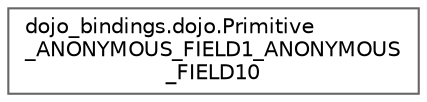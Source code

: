 digraph "Graphical Class Hierarchy"
{
 // LATEX_PDF_SIZE
  bgcolor="transparent";
  edge [fontname=Helvetica,fontsize=10,labelfontname=Helvetica,labelfontsize=10];
  node [fontname=Helvetica,fontsize=10,shape=box,height=0.2,width=0.4];
  rankdir="LR";
  Node0 [id="Node000000",label="dojo_bindings.dojo.Primitive\l_ANONYMOUS_FIELD1_ANONYMOUS\l_FIELD10",height=0.2,width=0.4,color="grey40", fillcolor="white", style="filled",URL="$structdojo__bindings_1_1dojo_1_1_primitive___a_n_o_n_y_m_o_u_s___f_i_e_l_d1___a_n_o_n_y_m_o_u_s___f_i_e_l_d10.html",tooltip=" "];
}
